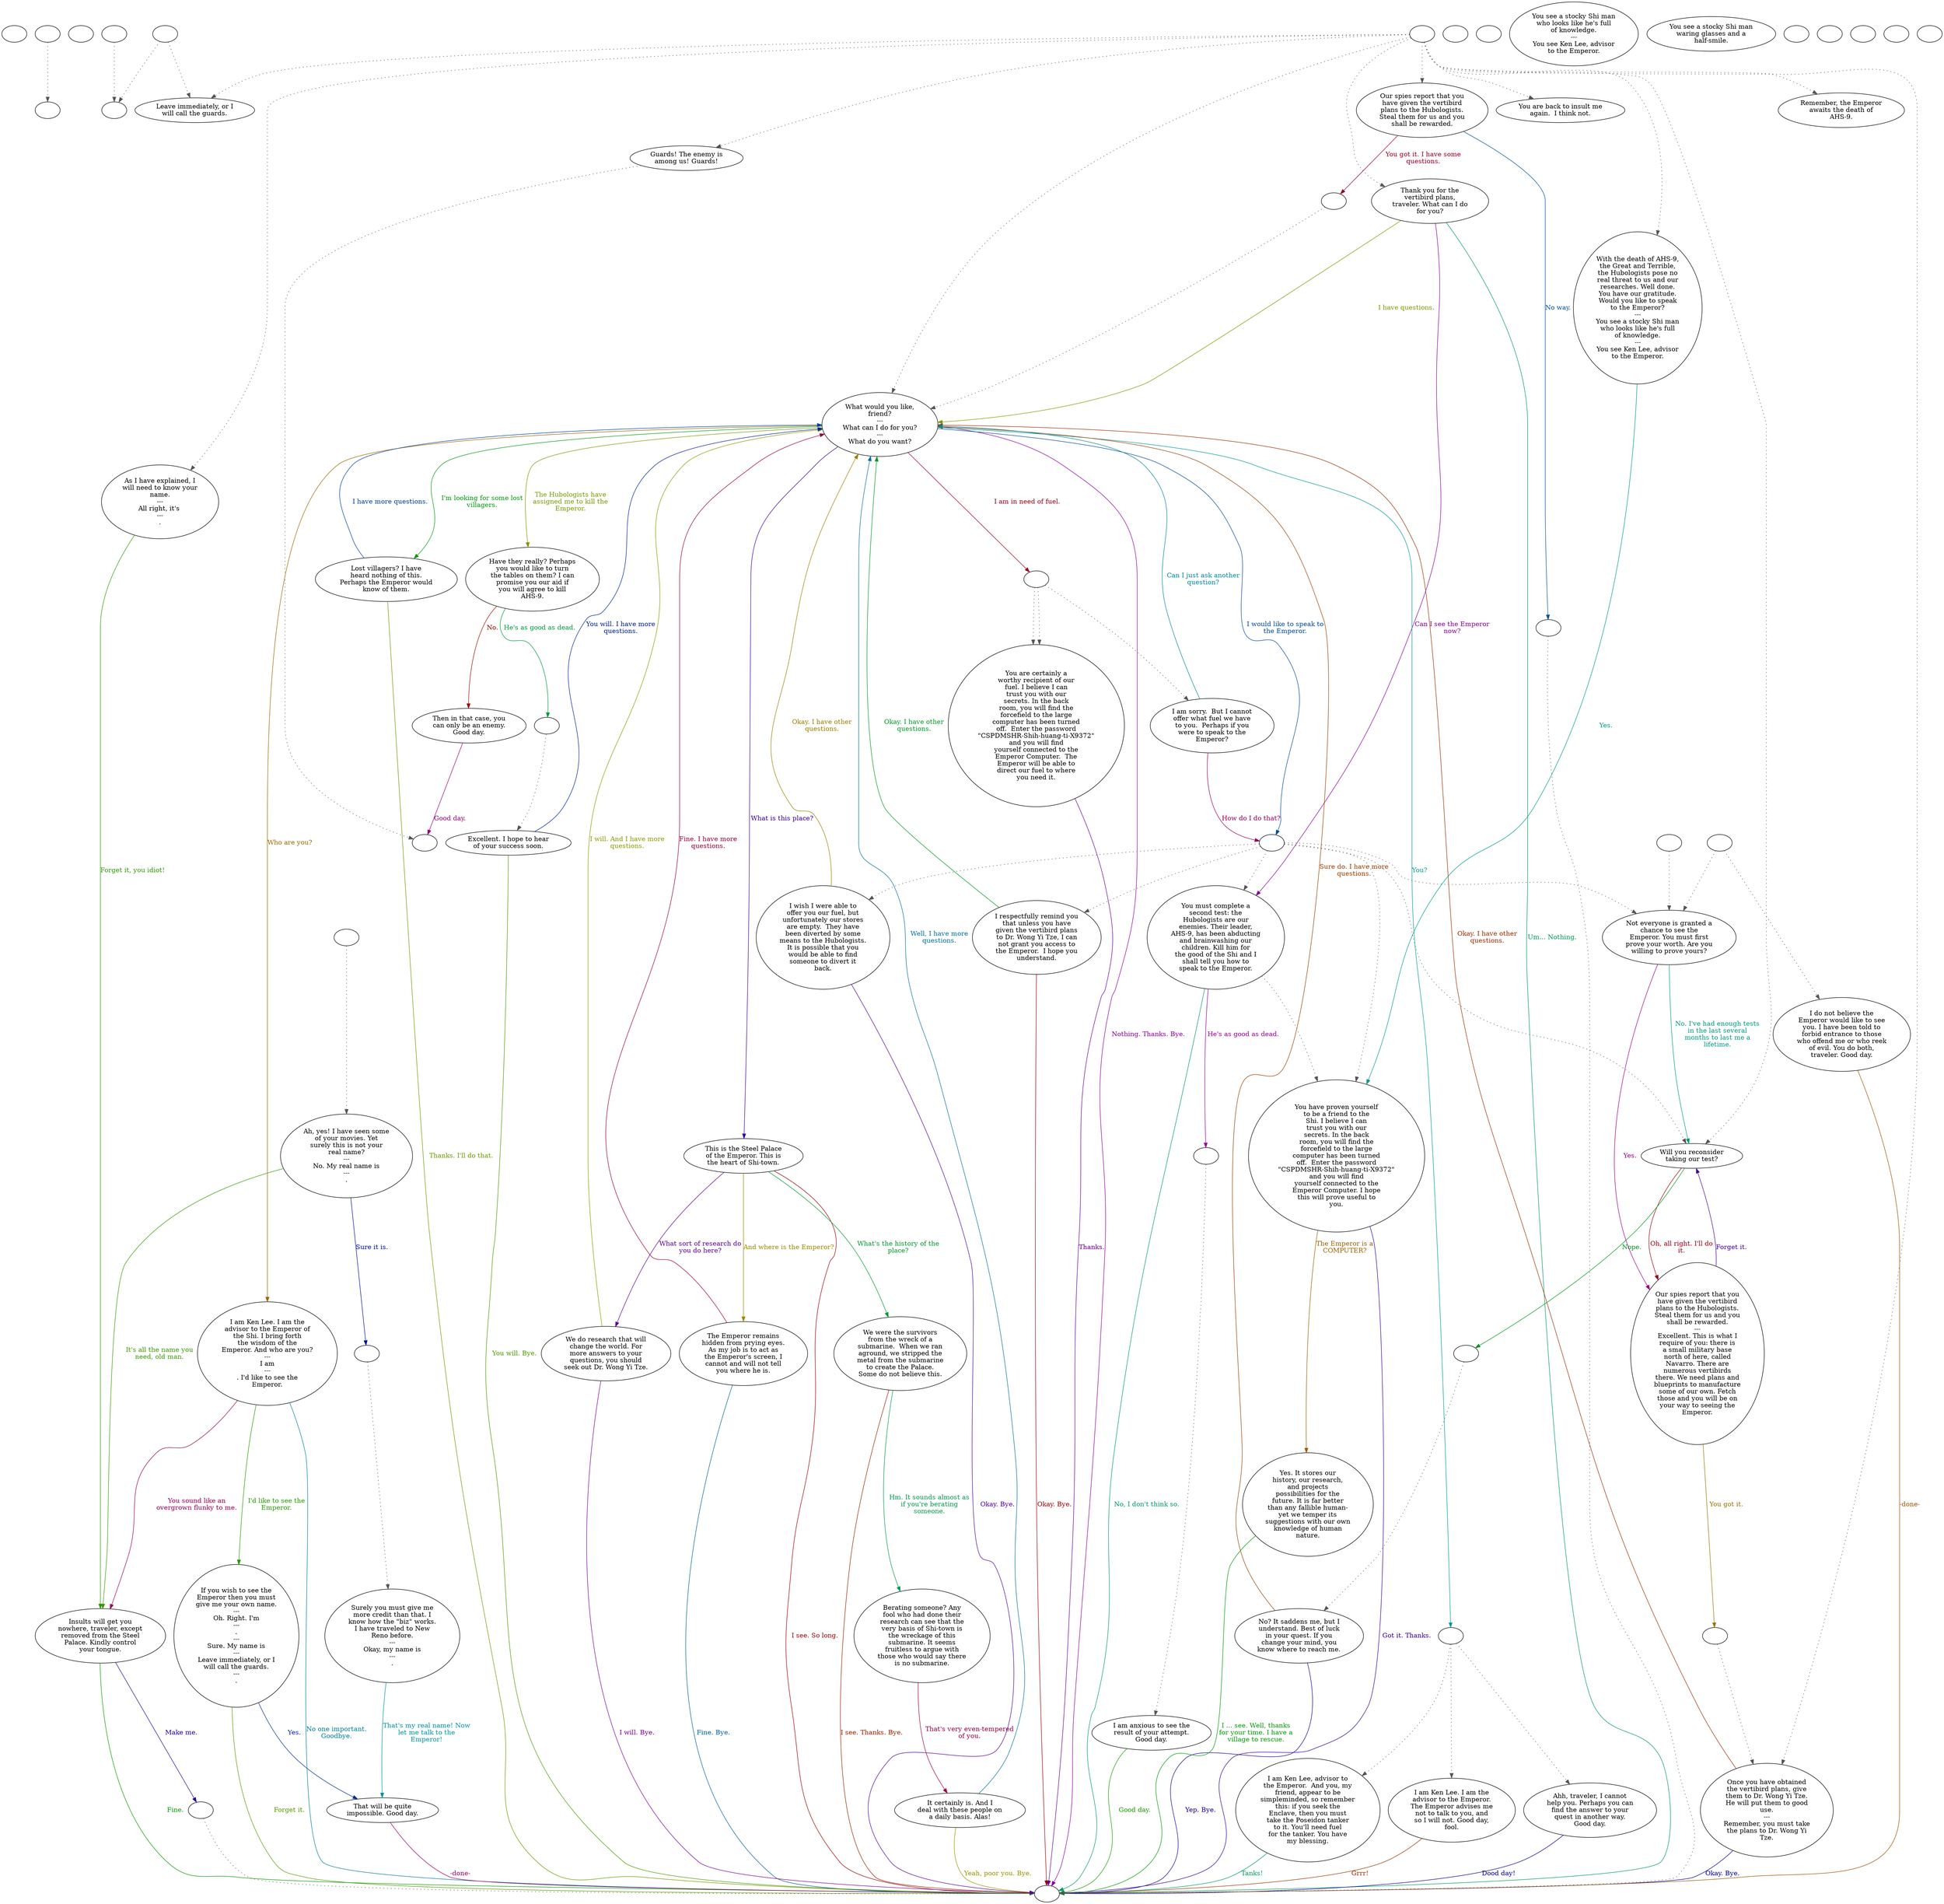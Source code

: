 digraph fckenlee {
  "checkPartyMembersNearDoor" [style=filled       fillcolor="#FFFFFF"       color="#000000"]
  "checkPartyMembersNearDoor" [label=""]
  "old_pickup_p_proc" [style=filled       fillcolor="#FFFFFF"       color="#000000"]
  "old_pickup_p_proc" [label=""]
  "pickup_p_proc" [style=filled       fillcolor="#FFFFFF"       color="#000000"]
  "pickup_p_proc" -> "old_pickup_p_proc" [style=dotted color="#555555"]
  "pickup_p_proc" [label=""]
  "start" [style=filled       fillcolor="#FFFFFF"       color="#000000"]
  "start" [label=""]
  "timed_event_p_proc" [style=filled       fillcolor="#FFFFFF"       color="#000000"]
  "timed_event_p_proc" -> "doGuardsMessage" [style=dotted color="#555555"]
  "timed_event_p_proc" -> "doGuardsAttack" [style=dotted color="#555555"]
  "timed_event_p_proc" [label=""]
  "critter_p_proc" [style=filled       fillcolor="#FFFFFF"       color="#000000"]
  "critter_p_proc" [label=""]
  "talk_p_proc" [style=filled       fillcolor="#FFFFFF"       color="#000000"]
  "talk_p_proc" -> "Node026" [style=dotted color="#555555"]
  "talk_p_proc" -> "Node036" [style=dotted color="#555555"]
  "talk_p_proc" -> "Node037" [style=dotted color="#555555"]
  "talk_p_proc" -> "Node030" [style=dotted color="#555555"]
  "talk_p_proc" -> "Node038" [style=dotted color="#555555"]
  "talk_p_proc" -> "Node033" [style=dotted color="#555555"]
  "talk_p_proc" -> "Node034" [style=dotted color="#555555"]
  "talk_p_proc" -> "Node035" [style=dotted color="#555555"]
  "talk_p_proc" -> "Node018" [style=dotted color="#555555"]
  "talk_p_proc" -> "Node001" [style=dotted color="#555555"]
  "talk_p_proc" -> "doGuardsMessage" [style=dotted color="#555555"]
  "talk_p_proc" [label=""]
  "destroy_p_proc" [style=filled       fillcolor="#FFFFFF"       color="#000000"]
  "destroy_p_proc" [label=""]
  "look_at_p_proc" [style=filled       fillcolor="#FFFFFF"       color="#000000"]
  "look_at_p_proc" [label="You see a stocky Shi man\nwho looks like he's full\nof knowledge.\n---\nYou see Ken Lee, advisor\nto the Emperor."]
  "description_p_proc" [style=filled       fillcolor="#FFFFFF"       color="#000000"]
  "description_p_proc" [label="You see a stocky Shi man\nwaring glasses and a\nhalf-smile."]
  "use_skill_on_p_proc" [style=filled       fillcolor="#FFFFFF"       color="#000000"]
  "use_skill_on_p_proc" [label=""]
  "damage_p_proc" [style=filled       fillcolor="#FFFFFF"       color="#000000"]
  "damage_p_proc" -> "doGuardsAttack" [style=dotted color="#555555"]
  "damage_p_proc" [label=""]
  "map_enter_p_proc" [style=filled       fillcolor="#FFFFFF"       color="#000000"]
  "map_enter_p_proc" [label=""]
  "map_exit_p_proc" [style=filled       fillcolor="#FFFFFF"       color="#000000"]
  "map_exit_p_proc" [label=""]
  "combat_p_proc" [style=filled       fillcolor="#FFFFFF"       color="#000000"]
  "combat_p_proc" [label=""]
  "Node998" [style=filled       fillcolor="#FFFFFF"       color="#000000"]
  "Node998" [label=""]
  "Node999" [style=filled       fillcolor="#FFFFFF"       color="#000000"]
  "Node999" [label=""]
  "Node001" [style=filled       fillcolor="#FFFFFF"       color="#000000"]
  "Node001" [label="What would you like,\nfriend?\n---\nWhat can I do for you?\n---\nWhat do you want?"]
  "Node001" -> "Node234" [label="You?" color="#009994" fontcolor="#009994"]
  "Node001" -> "Node005" [label="Who are you?" color="#996700" fontcolor="#996700"]
  "Node001" -> "Node006" [label="What is this place?" color="#3B0099" fontcolor="#3B0099"]
  "Node001" -> "Node019" [label="I'm looking for some lost\nvillagers." color="#00990E" fontcolor="#00990E"]
  "Node001" -> "Node2539" [label="I am in need of fuel." color="#99001F" fontcolor="#99001F"]
  "Node001" -> "Node203108" [label="I would like to speak to\nthe Emperor." color="#004B99" fontcolor="#004B99"]
  "Node001" -> "Node027" [label="The Hubologists have\nassigned me to kill the\nEmperor." color="#789900" fontcolor="#789900"]
  "Node001" -> "Node999" [label="Nothing. Thanks. Bye." color="#8D0099" fontcolor="#8D0099"]
  "Node002" [style=filled       fillcolor="#FFFFFF"       color="#000000"]
  "Node002" [label="I am Ken Lee, advisor to\nthe Emperor.  And you, my\nfriend, appear to be\nsimpleminded, so remember\nthis: if you seek the\nEnclave, then you must\ntake the Poseidon tanker\nto it. You'll need fuel\nfor the tanker. You have\nmy blessing."]
  "Node002" -> "Node999" [label="Tanks!" color="#009961" fontcolor="#009961"]
  "Node003" [style=filled       fillcolor="#FFFFFF"       color="#000000"]
  "Node003" [label="I am Ken Lee. I am the\nadvisor to the Emperor.\nThe Emperor advises me\nnot to talk to you, and\nso I will not. Good day,\nfool."]
  "Node003" -> "Node999" [label="Grrr!" color="#993400" fontcolor="#993400"]
  "Node004" [style=filled       fillcolor="#FFFFFF"       color="#000000"]
  "Node004" [label="Ahh, traveler, I cannot\nhelp you. Perhaps you can\nfind the answer to your\nquest in another way.\nGood day."]
  "Node004" -> "Node999" [label="Dood day!" color="#070099" fontcolor="#070099"]
  "Node005" [style=filled       fillcolor="#FFFFFF"       color="#000000"]
  "Node005" [label="I am Ken Lee. I am the\nadvisor to the Emperor of\nthe Shi. I bring forth\nthe wisdom of the\nEmperor. And who are you?\n---\nI am\n---\n. I'd like to see the\nEmperor."]
  "Node005" -> "Node007" [label="I'd like to see the\nEmperor." color="#259900" fontcolor="#259900"]
  "Node005" -> "Node010" [label="You sound like an\novergrown flunky to me." color="#990052" fontcolor="#990052"]
  "Node005" -> "Node999" [label="No one important.\nGoodbye." color="#007F99" fontcolor="#007F99"]
  "Node006" [style=filled       fillcolor="#FFFFFF"       color="#000000"]
  "Node006" [label="This is the Steel Palace\nof the Emperor. This is\nthe heart of Shi-town."]
  "Node006" -> "Node011" [label="And where is the Emperor?" color="#998700" fontcolor="#998700"]
  "Node006" -> "Node012" [label="What sort of research do\nyou do here?" color="#5A0099" fontcolor="#5A0099"]
  "Node006" -> "Node013" [label="What's the history of the\nplace?" color="#00992E" fontcolor="#00992E"]
  "Node006" -> "Node999" [label="I see. So long." color="#990100" fontcolor="#990100"]
  "Node007" [style=filled       fillcolor="#FFFFFF"       color="#000000"]
  "Node007" [label="If you wish to see the\nEmperor then you must\ngive me your own name.\n---\nOh. Right. I'm\n---\n.\n---\nSure. My name is\n---\nLeave immediately, or I\nwill call the guards.\n---\n."]
  "Node007" -> "Node015" [label="Yes." color="#002C99" fontcolor="#002C99"]
  "Node007" -> "Node999" [label="Forget it." color="#589900" fontcolor="#589900"]
  "Node008" [style=filled       fillcolor="#FFFFFF"       color="#000000"]
  "Node008" [label="Not everyone is granted a\nchance to see the\nEmperor. You must first\nprove your worth. Are you\nwilling to prove yours?"]
  "Node008" -> "Node017" [label="Yes." color="#990085" fontcolor="#990085"]
  "Node008" -> "Node018" [label="No. I've had enough tests\nin the last several\nmonths to last me a\nlifetime." color="#009980" fontcolor="#009980"]
  "Node009" [style=filled       fillcolor="#FFFFFF"       color="#000000"]
  "Node009" [label="I do not believe the\nEmperor would like to see\nyou. I have been told to\nforbid entrance to those\nwho offend me or who reek\nof evil. You do both,\ntraveler. Good day."]
  "Node009" -> "Node999" [label="-done-" color="#995400" fontcolor="#995400"]
  "Node010" [style=filled       fillcolor="#FFFFFF"       color="#000000"]
  "Node010" [label="Insults will get you\nnowhere, traveler, except\nremoved from the Steel\nPalace. Kindly control\nyour tongue."]
  "Node010" -> "NodeCallGuards" [label="Make me." color="#270099" fontcolor="#270099"]
  "Node010" -> "Node999" [label="Fine." color="#069900" fontcolor="#069900"]
  "Node011" [style=filled       fillcolor="#FFFFFF"       color="#000000"]
  "Node011" [label="The Emperor remains\nhidden from prying eyes.\nAs my job is to act as\nthe Emperor's screen, I\ncannot and will not tell\nyou where he is."]
  "Node011" -> "Node001" [label="Fine. I have more\nquestions." color="#990032" fontcolor="#990032"]
  "Node011" -> "Node999" [label="Fine. Bye." color="#005F99" fontcolor="#005F99"]
  "Node012" [style=filled       fillcolor="#FFFFFF"       color="#000000"]
  "Node012" [label="We do research that will\nchange the world. For\nmore answers to your\nquestions, you should\nseek out Dr. Wong Yi Tze."]
  "Node012" -> "Node001" [label="I will. And I have more\nquestions." color="#8C9900" fontcolor="#8C9900"]
  "Node012" -> "Node999" [label="I will. Bye." color="#7A0099" fontcolor="#7A0099"]
  "Node013" [style=filled       fillcolor="#FFFFFF"       color="#000000"]
  "Node013" [label="We were the survivors\nfrom the wreck of a\nsubmarine.  When we ran\naground, we stripped the\nmetal from the submarine\nto create the Palace.\nSome do not believe this."]
  "Node013" -> "Node023" [label="Hm. It sounds almost as\nif you're berating\nsomeone." color="#00994D" fontcolor="#00994D"]
  "Node013" -> "Node999" [label="I see. Thanks. Bye." color="#992100" fontcolor="#992100"]
  "Node014" [style=filled       fillcolor="#FFFFFF"       color="#000000"]
  "Node014" [label="Ah, yes! I have seen some\nof your movies. Yet\nsurely this is not your\nreal name?\n---\nNo. My real name is\n---\n."]
  "Node014" -> "Node016a" [label="Sure it is." color="#000C99" fontcolor="#000C99"]
  "Node014" -> "Node010" [label="It's all the name you\nneed, old man." color="#399900" fontcolor="#399900"]
  "Node015" [style=filled       fillcolor="#FFFFFF"       color="#000000"]
  "Node015" [label="That will be quite\nimpossible. Good day."]
  "Node015" -> "Node999" [label="-done-" color="#990065" fontcolor="#990065"]
  "Node016" [style=filled       fillcolor="#FFFFFF"       color="#000000"]
  "Node016" [label="Surely you must give me\nmore credit than that. I\nknow how the \"biz\" works.\nI have traveled to New\nReno before.\n---\nOkay, my name is\n---\n."]
  "Node016" -> "Node015" [label="That's my real name! Now\nlet me talk to the\nEmperor!" color="#009299" fontcolor="#009299"]
  "Node017" [style=filled       fillcolor="#FFFFFF"       color="#000000"]
  "Node017" [label="Our spies report that you\nhave given the vertibird\nplans to the Hubologists.\nSteal them for us and you\nshall be rewarded.\n---\nExcellent. This is what I\nrequire of you: there is\na small military base\nnorth of here, called\nNavarro. There are\nnumerous vertibirds\nthere. We need plans and\nblueprints to manufacture\nsome of our own. Fetch\nthose and you will be on\nyour way to seeing the\nEmperor."]
  "Node017" -> "NodeWhirlyBegins" [label="You got it." color="#997300" fontcolor="#997300"]
  "Node017" -> "Node018" [label="Forget it." color="#470099" fontcolor="#470099"]
  "Node018" [style=filled       fillcolor="#FFFFFF"       color="#000000"]
  "Node018" [label="Will you reconsider\ntaking our test?"]
  "Node018" -> "Node021a" [label="Nope." color="#00991A" fontcolor="#00991A"]
  "Node018" -> "Node017" [label="Oh, all right. I'll do\nit." color="#990013" fontcolor="#990013"]
  "Node019" [style=filled       fillcolor="#FFFFFF"       color="#000000"]
  "Node019" [label="Lost villagers? I have\nheard nothing of this.\nPerhaps the Emperor would\nknow of them."]
  "Node019" -> "Node001" [label="I have more questions." color="#003F99" fontcolor="#003F99"]
  "Node019" -> "Node999" [label="Thanks. I'll do that." color="#6C9900" fontcolor="#6C9900"]
  "Node020" [style=filled       fillcolor="#FFFFFF"       color="#000000"]
  "Node020" -> "Node031" [style=dotted color="#555555"]
  "Node020" [label="You must complete a\nsecond test: the\nHubologists are our\nenemies. Their leader,\nAHS-9, has been abducting\nand brainwashing our\nchildren. Kill him for\nthe good of the Shi and I\nshall tell you how to\nspeak to the Emperor."]
  "Node020" -> "Node22a" [label="He's as good as dead." color="#990099" fontcolor="#990099"]
  "Node020" -> "Node999" [label="No, I don't think so." color="#00996D" fontcolor="#00996D"]
  "Node021" [style=filled       fillcolor="#FFFFFF"       color="#000000"]
  "Node021" [label="No? It saddens me, but I\nunderstand. Best of luck\nin your quest. If you\nchange your mind, you\nknow where to reach me."]
  "Node021" -> "Node001" [label="Sure do. I have more\nquestions." color="#994000" fontcolor="#994000"]
  "Node021" -> "Node999" [label="Yep. Bye." color="#130099" fontcolor="#130099"]
  "Node022" [style=filled       fillcolor="#FFFFFF"       color="#000000"]
  "Node022" [label="I am anxious to see the\nresult of your attempt.\nGood day."]
  "Node022" -> "Node999" [label="Good day." color="#199900" fontcolor="#199900"]
  "Node023" [style=filled       fillcolor="#FFFFFF"       color="#000000"]
  "Node023" [label="Berating someone? Any\nfool who had done their\nresearch can see that the\nvery basis of Shi-town is\nthe wreckage of this\nsubmarine. It seems\nfruitless to argue with\nthose who would say there\nis no submarine."]
  "Node023" -> "Node024" [label="That's very even-tempered\nof you." color="#990046" fontcolor="#990046"]
  "Node024" [style=filled       fillcolor="#FFFFFF"       color="#000000"]
  "Node024" [label="It certainly is. And I\ndeal with these people on\na daily basis. Alas!"]
  "Node024" -> "Node001" [label="Well, I have more\nquestions." color="#007299" fontcolor="#007299"]
  "Node024" -> "Node999" [label="Yeah, poor you. Bye." color="#999300" fontcolor="#999300"]
  "Node025" [style=filled       fillcolor="#FFFFFF"       color="#000000"]
  "Node025" [label="You are certainly a\nworthy recipient of our\nfuel. I believe I can\ntrust you with our\nsecrets. In the back\nroom, you will find the\nforcefield to the large\ncomputer has been turned\noff.  Enter the password\n\"CSPDMSHR-Shih-huang-ti-X9372\"\nand you will find\nyourself connected to the\nEmperor Computer.  The\nEmperor will be able to\ndirect our fuel to where\nyou need it."]
  "Node025" -> "Node999" [label="Thanks." color="#660099" fontcolor="#660099"]
  "Node026" [style=filled       fillcolor="#FFFFFF"       color="#000000"]
  "Node026" -> "Node998" [style=dotted color="#555555"]
  "Node026" [label="Guards! The enemy is\namong us! Guards!"]
  "Node027" [style=filled       fillcolor="#FFFFFF"       color="#000000"]
  "Node027" [label="Have they really? Perhaps\nyou would like to turn\nthe tables on them? I can\npromise you our aid if\nyou will agree to kill\nAHS-9."]
  "Node027" -> "Node028a" [label="He's as good as dead." color="#00993A" fontcolor="#00993A"]
  "Node027" -> "Node029" [label="No." color="#990D00" fontcolor="#990D00"]
  "Node028" [style=filled       fillcolor="#FFFFFF"       color="#000000"]
  "Node028" [label="Excellent. I hope to hear\nof your success soon."]
  "Node028" -> "Node001" [label="You will. I have more\nquestions." color="#002099" fontcolor="#002099"]
  "Node028" -> "Node999" [label="You will. Bye." color="#4C9900" fontcolor="#4C9900"]
  "Node029" [style=filled       fillcolor="#FFFFFF"       color="#000000"]
  "Node029" [label="Then in that case, you\ncan only be an enemy.\nGood day."]
  "Node029" -> "Node998" [label="Good day." color="#990079" fontcolor="#990079"]
  "Node030" [style=filled       fillcolor="#FFFFFF"       color="#000000"]
  "Node030" [label="With the death of AHS-9,\nthe Great and Terrible,\nthe Hubologists pose no\nreal threat to us and our\nresearches. Well done.\nYou have our gratitude.\nWould you like to speak\nto the Emperor?\n---\nYou see a stocky Shi man\nwho looks like he's full\nof knowledge.\n---\nYou see Ken Lee, advisor\nto the Emperor."]
  "Node030" -> "Node031" [label="Yes." color="#00998C" fontcolor="#00998C"]
  "Node031" [style=filled       fillcolor="#FFFFFF"       color="#000000"]
  "Node031" [label="You have proven yourself\nto be a friend to the\nShi. I believe I can\ntrust you with our\nsecrets. In the back\nroom, you will find the\nforcefield to the large\ncomputer has been turned\noff.  Enter the password\n\"CSPDMSHR-Shih-huang-ti-X9372\"\nand you will find\nyourself connected to the\nEmperor Computer. I hope\nthis will prove useful to\nyou."]
  "Node031" -> "Node032" [label="The Emperor is a\nCOMPUTER?" color="#996000" fontcolor="#996000"]
  "Node031" -> "Node999" [label="Got it. Thanks." color="#330099" fontcolor="#330099"]
  "Node032" [style=filled       fillcolor="#FFFFFF"       color="#000000"]
  "Node032" [label="Yes. It stores our\nhistory, our research,\nand projects\npossibilities for the\nfuture. It is far better\nthan any fallible human-\nyet we temper its\nsuggestions with our own\nknowledge of human\nnature."]
  "Node032" -> "Node999" [label="I ... see. Well, thanks\nfor your time. I have a\nvillage to rescue." color="#009906" fontcolor="#009906"]
  "Node033" [style=filled       fillcolor="#FFFFFF"       color="#000000"]
  "Node033" [label="Our spies report that you\nhave given the vertibird\nplans to the Hubologists.\nSteal them for us and you\nshall be rewarded."]
  "Node033" -> "Node001a" [label="You got it. I have some\nquestions." color="#990026" fontcolor="#990026"]
  "Node033" -> "Node999b" [label="No way." color="#005399" fontcolor="#005399"]
  "Node034" [style=filled       fillcolor="#FFFFFF"       color="#000000"]
  "Node034" [label="Thank you for the\nvertibird plans,\ntraveler. What can I do\nfor you?"]
  "Node034" -> "Node001" [label="I have questions." color="#7F9900" fontcolor="#7F9900"]
  "Node034" -> "Node020" [label="Can I see the Emperor\nnow?" color="#860099" fontcolor="#860099"]
  "Node034" -> "Node999" [label="Um... Nothing." color="#009959" fontcolor="#009959"]
  "Node035" [style=filled       fillcolor="#FFFFFF"       color="#000000"]
  "Node035" [label="Once you have obtained\nthe vertibird plans, give\nthem to Dr. Wong Yi Tze.\nHe will put them to good\nuse.\n---\nRemember, you must take\nthe plans to Dr. Wong Yi\nTze."]
  "Node035" -> "Node001" [label="Okay. I have other\nquestions." color="#992D00" fontcolor="#992D00"]
  "Node035" -> "Node999" [label="Okay. Bye." color="#000099" fontcolor="#000099"]
  "Node036" [style=filled       fillcolor="#FFFFFF"       color="#000000"]
  "Node036" [label="You are back to insult me\nagain.  I think not."]
  "Node037" [style=filled       fillcolor="#FFFFFF"       color="#000000"]
  "Node037" [label="As I have explained, I\nwill need to know your\nname.\n---\nAll right, it's \n---\n."]
  "Node037" -> "Node010" [label="Forget it, you idiot!" color="#2D9900" fontcolor="#2D9900"]
  "Node038" [style=filled       fillcolor="#FFFFFF"       color="#000000"]
  "Node038" [label="Remember, the Emperor\nawaits the death of\nAHS-9."]
  "Node039" [style=filled       fillcolor="#FFFFFF"       color="#000000"]
  "Node039" [label="I am sorry.  But I cannot\noffer what fuel we have\nto you.  Perhaps if you\nwere to speak to the\nEmperor?"]
  "Node039" -> "Node203108" [label="How do I do that?" color="#990059" fontcolor="#990059"]
  "Node039" -> "Node001" [label="Can I just ask another\nquestion?" color="#008699" fontcolor="#008699"]
  "Node040" [style=filled       fillcolor="#FFFFFF"       color="#000000"]
  "Node040" [label="I wish I were able to\noffer you our fuel, but\nunfortunately our stores\nare empty.  They have\nbeen diverted by some\nmeans to the Hubologists.\nIt is possible that you\nwould be able to find\nsomeone to divert it\nback."]
  "Node040" -> "Node001" [label="Okay. I have other\nquestions." color="#997F00" fontcolor="#997F00"]
  "Node040" -> "Node999" [label="Okay. Bye." color="#530099" fontcolor="#530099"]
  "Node041" [style=filled       fillcolor="#FFFFFF"       color="#000000"]
  "Node041" [label="I respectfully remind you\nthat unless you have\ngiven the vertibird plans\nto Dr. Wong Yi Tze, I can\nnot grant you access to\nthe Emperor.  I hope you\nunderstand."]
  "Node041" -> "Node001" [label="Okay. I have other\nquestions." color="#009926" fontcolor="#009926"]
  "Node041" -> "Node999" [label="Okay. Bye." color="#990007" fontcolor="#990007"]
  "doGuardsMessage" [style=filled       fillcolor="#FFFFFF"       color="#000000"]
  "doGuardsMessage" [label="Leave immediately, or I\nwill call the guards."]
  "doGuardsAttack" [style=filled       fillcolor="#FFFFFF"       color="#000000"]
  "doGuardsAttack" [label=""]
  "Node234" [style=filled       fillcolor="#FFFFFF"       color="#000000"]
  "Node234" -> "Node002" [style=dotted color="#555555"]
  "Node234" -> "Node004" [style=dotted color="#555555"]
  "Node234" -> "Node003" [style=dotted color="#555555"]
  "Node234" [label=""]
  "SpeechCheck" [style=filled       fillcolor="#FFFFFF"       color="#000000"]
  "SpeechCheck" [label=""]
  "Node2539" [style=filled       fillcolor="#FFFFFF"       color="#000000"]
  "Node2539" -> "Node025" [style=dotted color="#555555"]
  "Node2539" -> "Node025" [style=dotted color="#555555"]
  "Node2539" -> "Node039" [style=dotted color="#555555"]
  "Node2539" [label=""]
  "Node203108" [style=filled       fillcolor="#FFFFFF"       color="#000000"]
  "Node203108" -> "Node040" [style=dotted color="#555555"]
  "Node203108" -> "Node018" [style=dotted color="#555555"]
  "Node203108" -> "Node041" [style=dotted color="#555555"]
  "Node203108" -> "Node020" [style=dotted color="#555555"]
  "Node203108" -> "Node031" [style=dotted color="#555555"]
  "Node203108" -> "Node008" [style=dotted color="#555555"]
  "Node203108" [label=""]
  "Node89" [style=filled       fillcolor="#FFFFFF"       color="#000000"]
  "Node89" -> "Node008" [style=dotted color="#555555"]
  "Node89" -> "Node009" [style=dotted color="#555555"]
  "Node89" [label=""]
  "Node014a" [style=filled       fillcolor="#FFFFFF"       color="#000000"]
  "Node014a" -> "Node014" [style=dotted color="#555555"]
  "Node014a" [label=""]
  "NodeCallGuards" [style=filled       fillcolor="#FFFFFF"       color="#000000"]
  "NodeCallGuards" -> "Node999" [style=dotted color="#555555"]
  "NodeCallGuards" [label=""]
  "Node016a" [style=filled       fillcolor="#FFFFFF"       color="#000000"]
  "Node016a" -> "Node016" [style=dotted color="#555555"]
  "Node016a" [label=""]
  "NodeWhirlyBegins" [style=filled       fillcolor="#FFFFFF"       color="#000000"]
  "NodeWhirlyBegins" -> "Node035" [style=dotted color="#555555"]
  "NodeWhirlyBegins" [label=""]
  "Node021a" [style=filled       fillcolor="#FFFFFF"       color="#000000"]
  "Node021a" -> "Node021" [style=dotted color="#555555"]
  "Node021a" [label=""]
  "Node22a" [style=filled       fillcolor="#FFFFFF"       color="#000000"]
  "Node22a" -> "Node022" [style=dotted color="#555555"]
  "Node22a" [label=""]
  "Node028a" [style=filled       fillcolor="#FFFFFF"       color="#000000"]
  "Node028a" -> "Node028" [style=dotted color="#555555"]
  "Node028a" [label=""]
  "Node999b" [style=filled       fillcolor="#FFFFFF"       color="#000000"]
  "Node999b" -> "Node999" [style=dotted color="#555555"]
  "Node999b" [label=""]
  "Node001a" [style=filled       fillcolor="#FFFFFF"       color="#000000"]
  "Node001a" -> "Node001" [style=dotted color="#555555"]
  "Node001a" [label=""]
  "Node008a" [style=filled       fillcolor="#FFFFFF"       color="#000000"]
  "Node008a" -> "Node008" [style=dotted color="#555555"]
  "Node008a" [label=""]
}